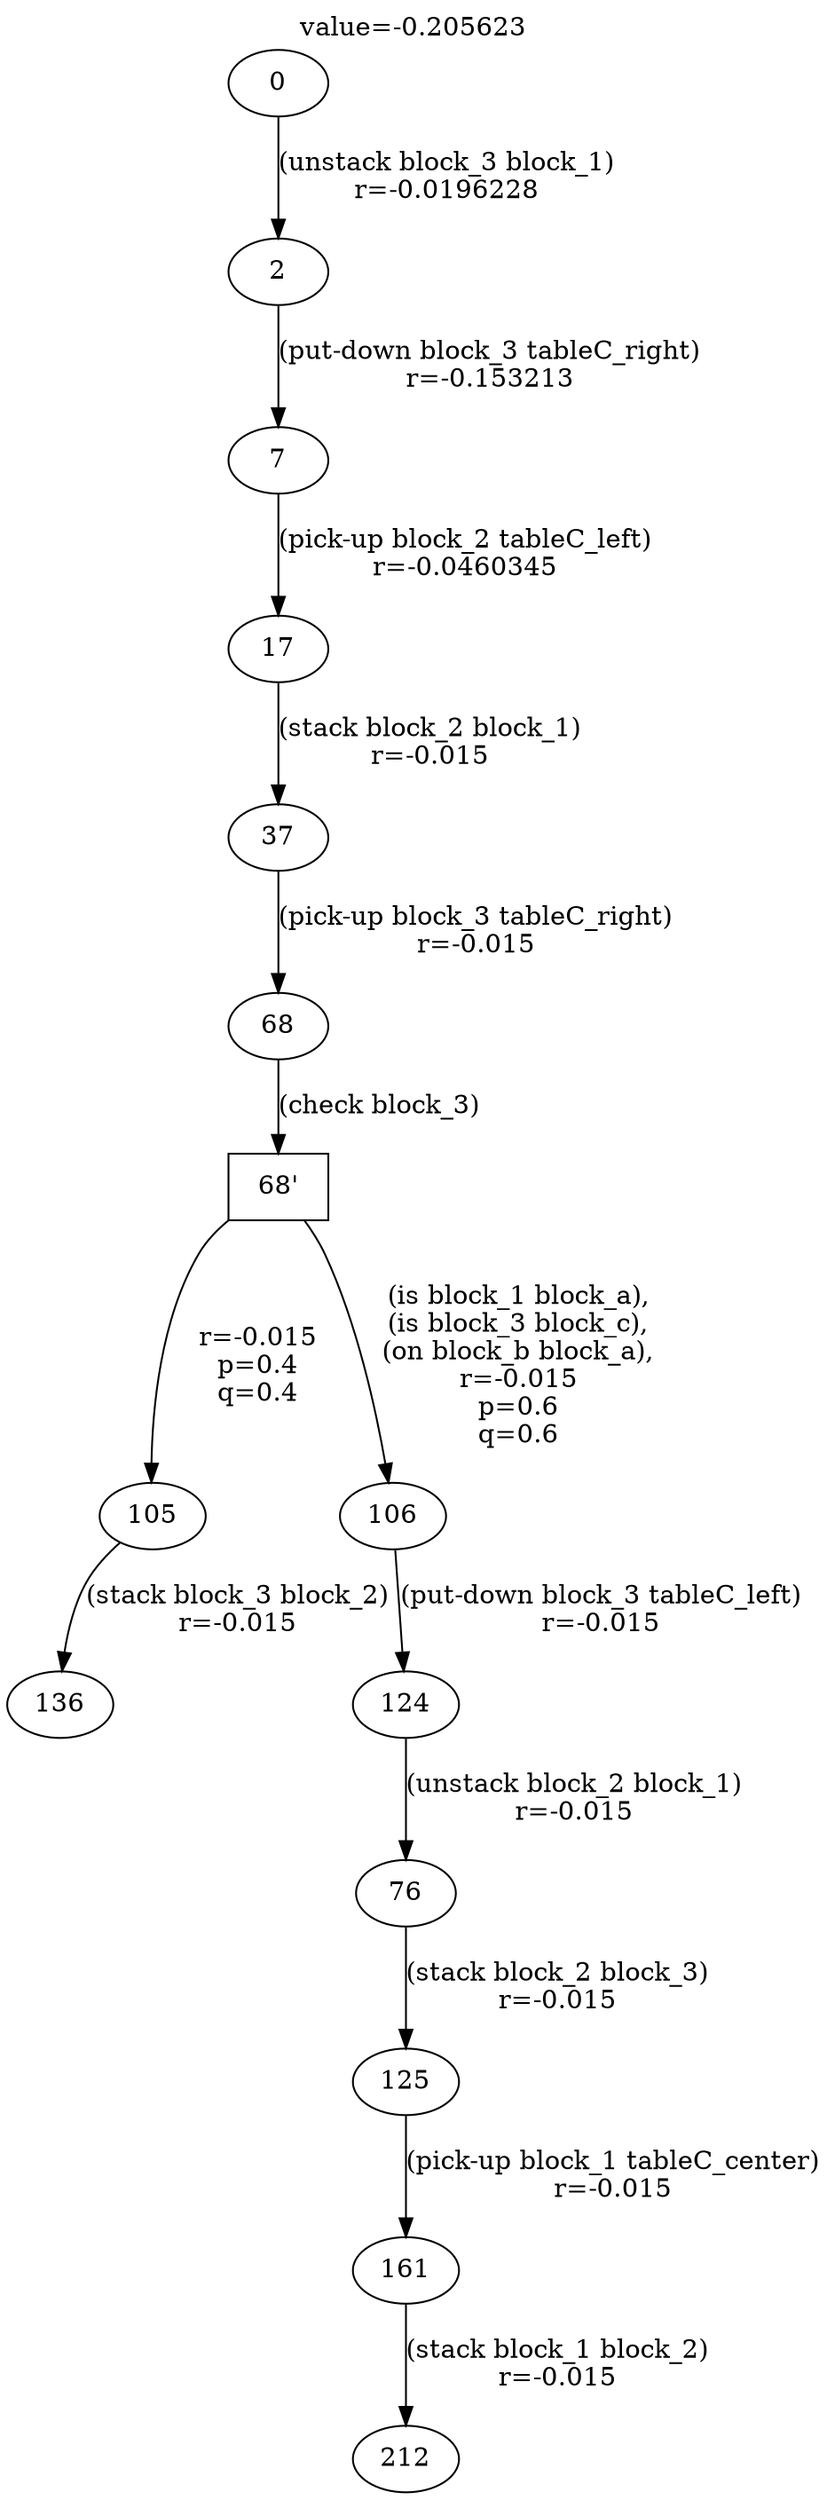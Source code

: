 digraph g{
label="value=-0.205623"
labelloc=top
0->2 [ label="(unstack block_3 block_1)
r=-0.0196228" ];
2->7 [ label="(put-down block_3 tableC_right)
r=-0.153213" ];
7->17 [ label="(pick-up block_2 tableC_left)
r=-0.0460345" ];
17->37 [ label="(stack block_2 block_1)
r=-0.015" ];
37->68 [ label="(pick-up block_3 tableC_right)
r=-0.015" ];
"68'" [ shape=box ] ;
68->"68'" [ label="(check block_3)" ];
"68'"->105 [ label="
r=-0.015
p=0.4
q=0.4" ];
105->136 [ label="(stack block_3 block_2)
r=-0.015" ];
"68'"->106 [ label="
(is block_1 block_a),
(is block_3 block_c),
(on block_b block_a),
r=-0.015
p=0.6
q=0.6" ];
106->124 [ label="(put-down block_3 tableC_left)
r=-0.015" ];
124->76 [ label="(unstack block_2 block_1)
r=-0.015" ];
76->125 [ label="(stack block_2 block_3)
r=-0.015" ];
125->161 [ label="(pick-up block_1 tableC_center)
r=-0.015" ];
161->212 [ label="(stack block_1 block_2)
r=-0.015" ];
}
